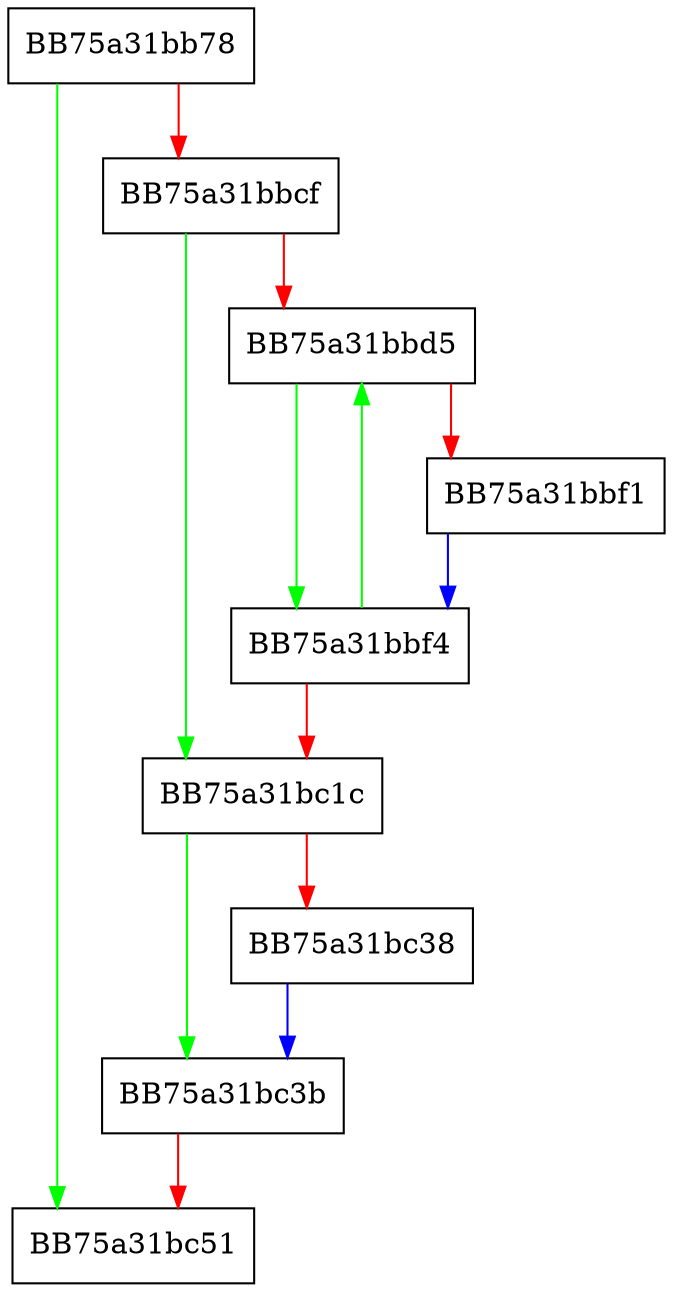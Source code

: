digraph ToString {
  node [shape="box"];
  graph [splines=ortho];
  BB75a31bb78 -> BB75a31bc51 [color="green"];
  BB75a31bb78 -> BB75a31bbcf [color="red"];
  BB75a31bbcf -> BB75a31bc1c [color="green"];
  BB75a31bbcf -> BB75a31bbd5 [color="red"];
  BB75a31bbd5 -> BB75a31bbf4 [color="green"];
  BB75a31bbd5 -> BB75a31bbf1 [color="red"];
  BB75a31bbf1 -> BB75a31bbf4 [color="blue"];
  BB75a31bbf4 -> BB75a31bbd5 [color="green"];
  BB75a31bbf4 -> BB75a31bc1c [color="red"];
  BB75a31bc1c -> BB75a31bc3b [color="green"];
  BB75a31bc1c -> BB75a31bc38 [color="red"];
  BB75a31bc38 -> BB75a31bc3b [color="blue"];
  BB75a31bc3b -> BB75a31bc51 [color="red"];
}